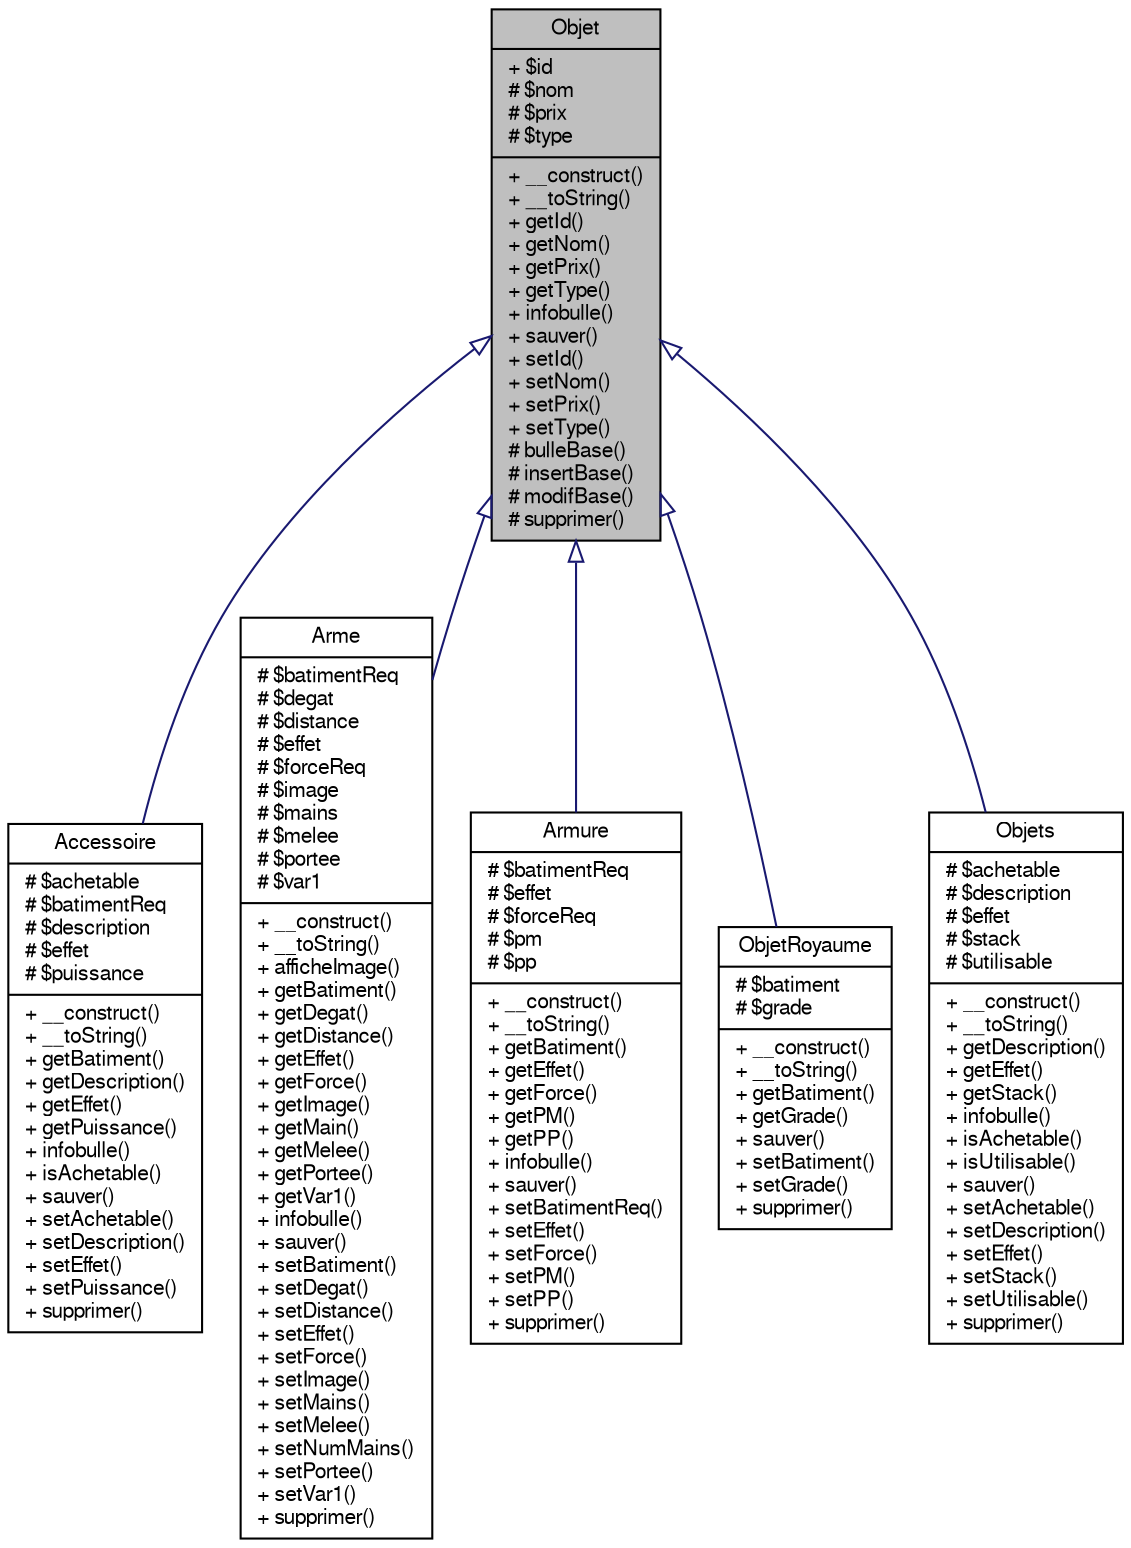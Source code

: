 digraph G
{
  bgcolor="transparent";
  edge [fontname="FreeSans",fontsize="10",labelfontname="FreeSans",labelfontsize="10"];
  node [fontname="FreeSans",fontsize="10",shape=record];
  Node1 [label="{Objet\n|+ $id\l# $nom\l# $prix\l# $type\l|+ __construct()\l+ __toString()\l+ getId()\l+ getNom()\l+ getPrix()\l+ getType()\l+ infobulle()\l+ sauver()\l+ setId()\l+ setNom()\l+ setPrix()\l+ setType()\l# bulleBase()\l# insertBase()\l# modifBase()\l# supprimer()\l}",height=0.2,width=0.4,color="black", fillcolor="grey75", style="filled" fontcolor="black"];
  Node1 -> Node2 [dir=back,color="midnightblue",fontsize="10",style="solid",arrowtail="empty",fontname="FreeSans"];
  Node2 [label="{Accessoire\n|# $achetable\l# $batimentReq\l# $description\l# $effet\l# $puissance\l|+ __construct()\l+ __toString()\l+ getBatiment()\l+ getDescription()\l+ getEffet()\l+ getPuissance()\l+ infobulle()\l+ isAchetable()\l+ sauver()\l+ setAchetable()\l+ setDescription()\l+ setEffet()\l+ setPuissance()\l+ supprimer()\l}",height=0.2,width=0.4,color="black",URL="$class_accessoire.html"];
  Node1 -> Node3 [dir=back,color="midnightblue",fontsize="10",style="solid",arrowtail="empty",fontname="FreeSans"];
  Node3 [label="{Arme\n|# $batimentReq\l# $degat\l# $distance\l# $effet\l# $forceReq\l# $image\l# $mains\l# $melee\l# $portee\l# $var1\l|+ __construct()\l+ __toString()\l+ afficheImage()\l+ getBatiment()\l+ getDegat()\l+ getDistance()\l+ getEffet()\l+ getForce()\l+ getImage()\l+ getMain()\l+ getMelee()\l+ getPortee()\l+ getVar1()\l+ infobulle()\l+ sauver()\l+ setBatiment()\l+ setDegat()\l+ setDistance()\l+ setEffet()\l+ setForce()\l+ setImage()\l+ setMains()\l+ setMelee()\l+ setNumMains()\l+ setPortee()\l+ setVar1()\l+ supprimer()\l}",height=0.2,width=0.4,color="black",URL="$class_arme.html"];
  Node1 -> Node4 [dir=back,color="midnightblue",fontsize="10",style="solid",arrowtail="empty",fontname="FreeSans"];
  Node4 [label="{Armure\n|# $batimentReq\l# $effet\l# $forceReq\l# $pm\l# $pp\l|+ __construct()\l+ __toString()\l+ getBatiment()\l+ getEffet()\l+ getForce()\l+ getPM()\l+ getPP()\l+ infobulle()\l+ sauver()\l+ setBatimentReq()\l+ setEffet()\l+ setForce()\l+ setPM()\l+ setPP()\l+ supprimer()\l}",height=0.2,width=0.4,color="black",URL="$class_armure.html"];
  Node1 -> Node5 [dir=back,color="midnightblue",fontsize="10",style="solid",arrowtail="empty",fontname="FreeSans"];
  Node5 [label="{ObjetRoyaume\n|# $batiment\l# $grade\l|+ __construct()\l+ __toString()\l+ getBatiment()\l+ getGrade()\l+ sauver()\l+ setBatiment()\l+ setGrade()\l+ supprimer()\l}",height=0.2,width=0.4,color="black",URL="$class_objet_royaume.html"];
  Node1 -> Node6 [dir=back,color="midnightblue",fontsize="10",style="solid",arrowtail="empty",fontname="FreeSans"];
  Node6 [label="{Objets\n|# $achetable\l# $description\l# $effet\l# $stack\l# $utilisable\l|+ __construct()\l+ __toString()\l+ getDescription()\l+ getEffet()\l+ getStack()\l+ infobulle()\l+ isAchetable()\l+ isUtilisable()\l+ sauver()\l+ setAchetable()\l+ setDescription()\l+ setEffet()\l+ setStack()\l+ setUtilisable()\l+ supprimer()\l}",height=0.2,width=0.4,color="black",URL="$class_objets.html"];
}
